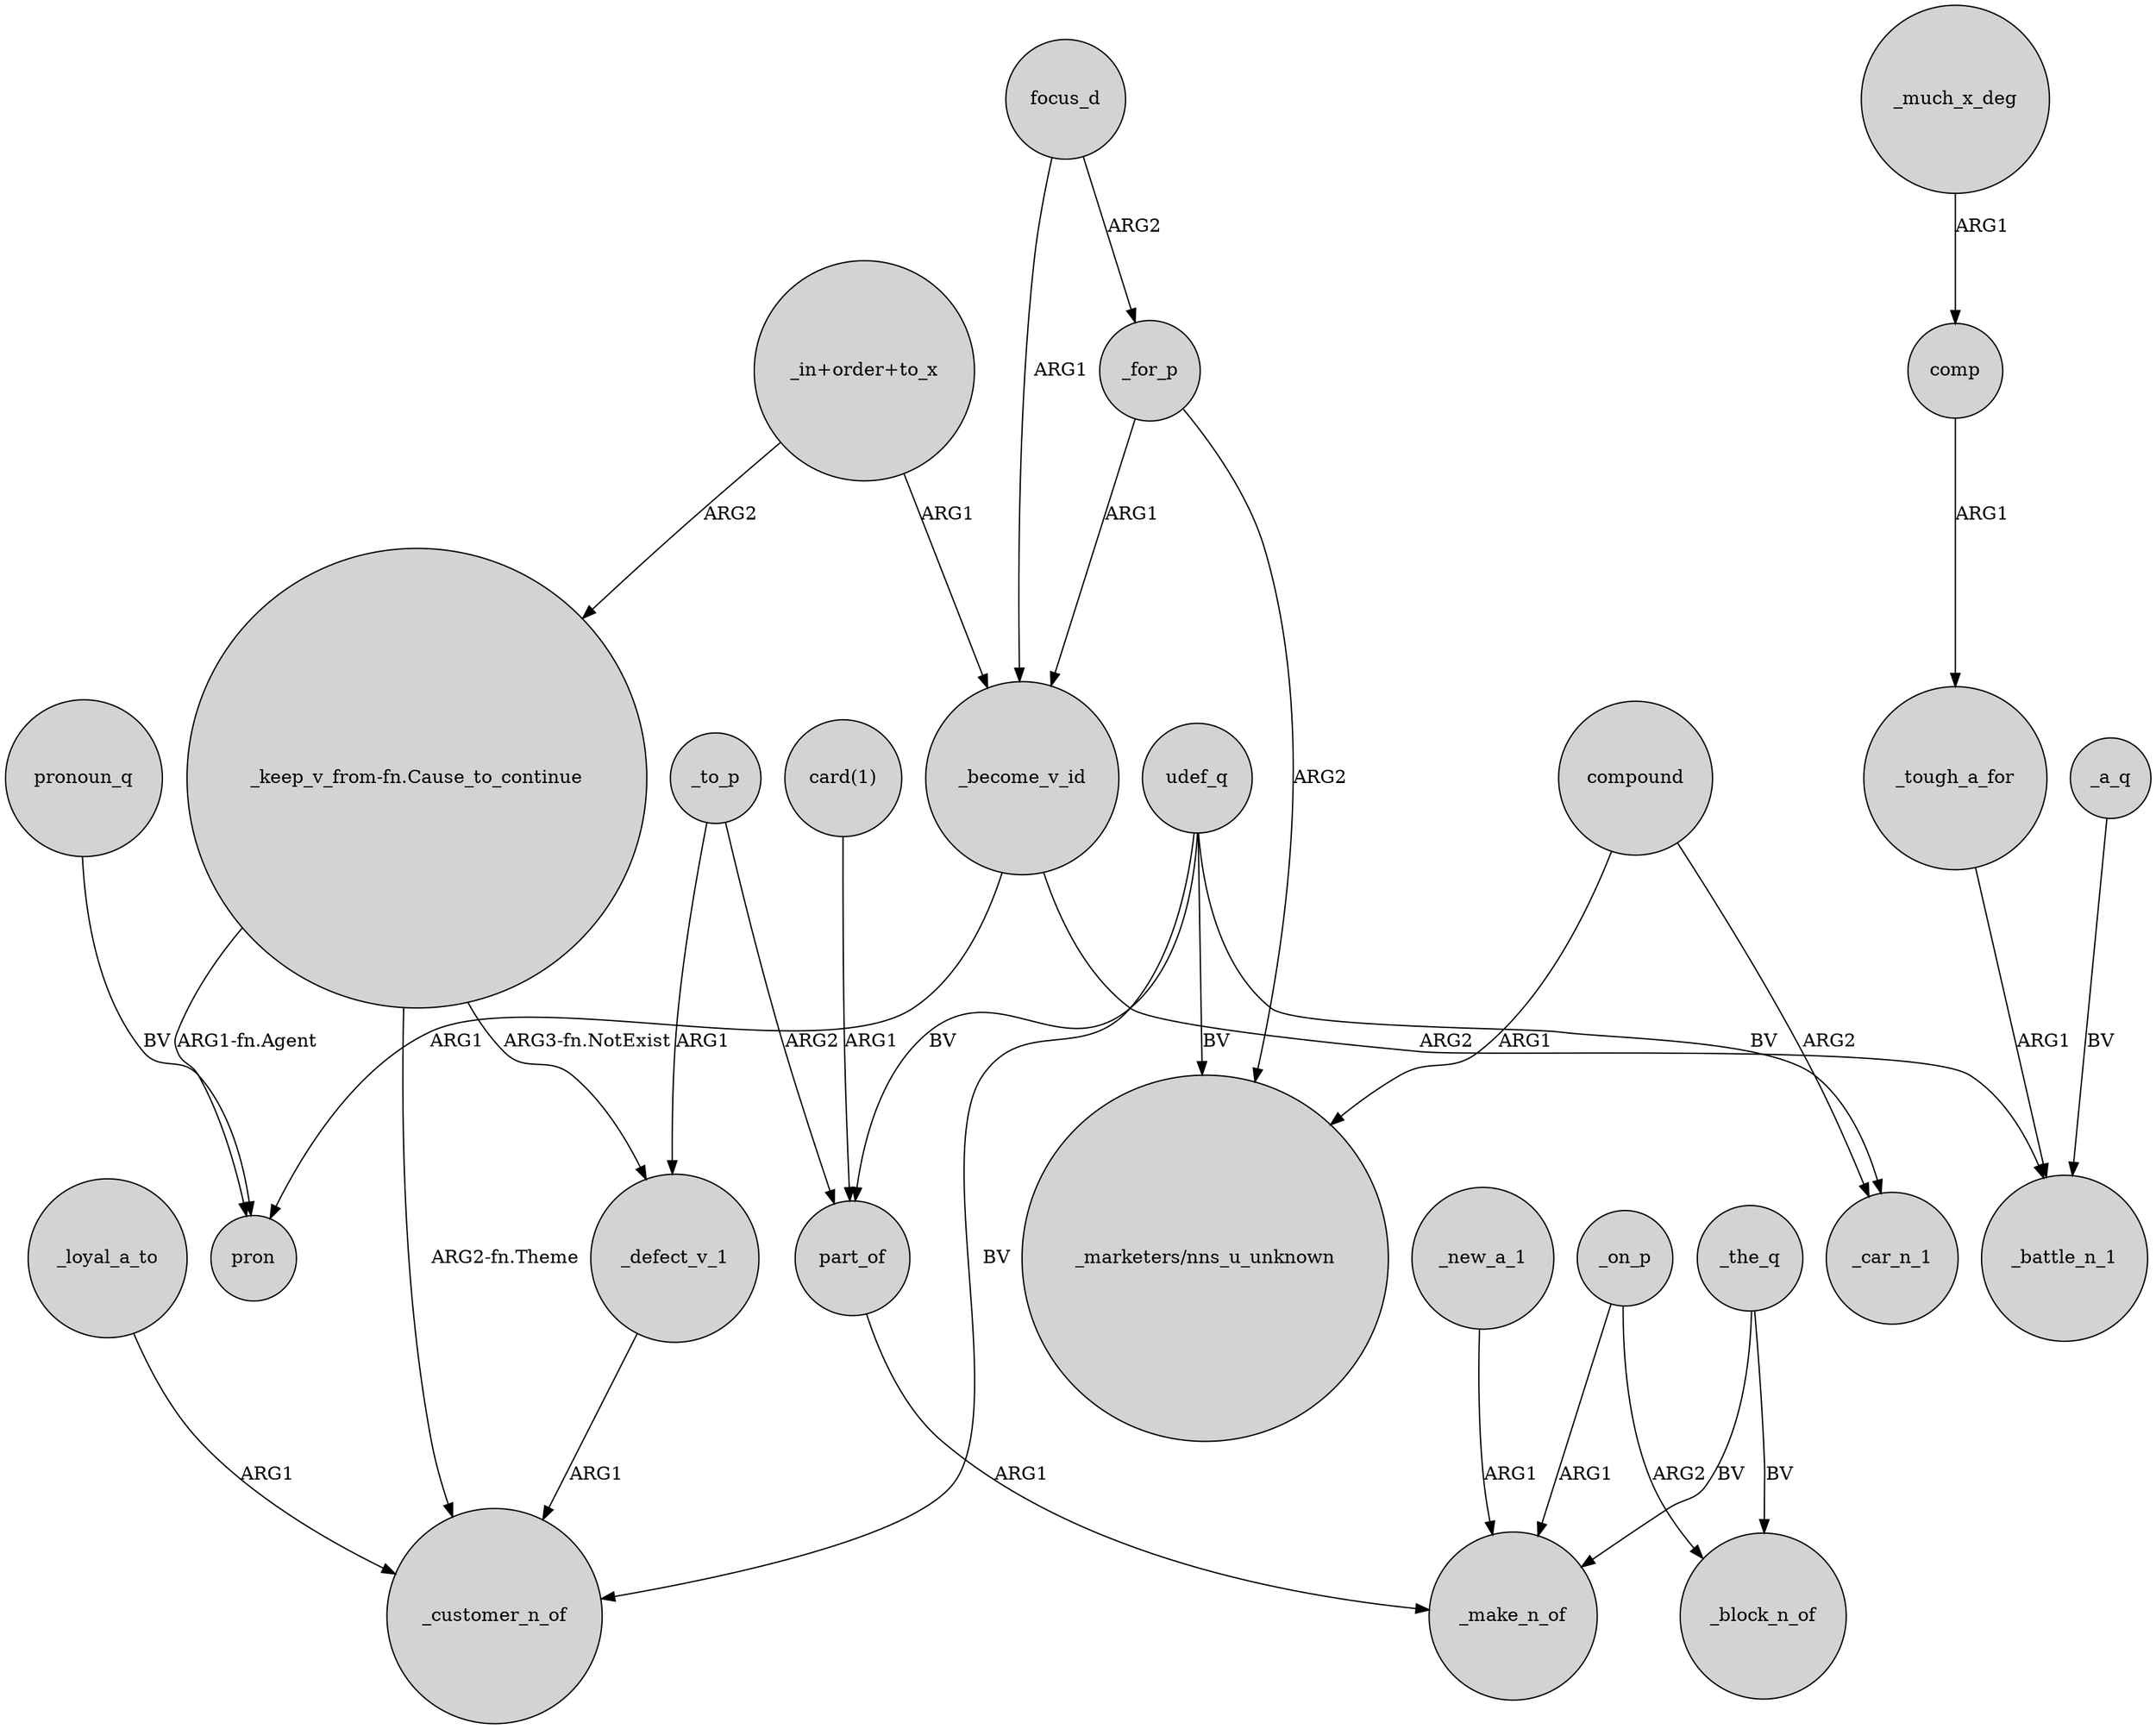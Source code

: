 digraph {
	node [shape=circle style=filled]
	"_in+order+to_x" -> _become_v_id [label=ARG1]
	"_keep_v_from-fn.Cause_to_continue" -> pron [label="ARG1-fn.Agent"]
	udef_q -> part_of [label=BV]
	"_keep_v_from-fn.Cause_to_continue" -> _customer_n_of [label="ARG2-fn.Theme"]
	_on_p -> _block_n_of [label=ARG2]
	_become_v_id -> pron [label=ARG1]
	compound -> "_marketers/nns_u_unknown" [label=ARG1]
	focus_d -> _for_p [label=ARG2]
	focus_d -> _become_v_id [label=ARG1]
	udef_q -> "_marketers/nns_u_unknown" [label=BV]
	_loyal_a_to -> _customer_n_of [label=ARG1]
	pronoun_q -> pron [label=BV]
	_on_p -> _make_n_of [label=ARG1]
	_the_q -> _block_n_of [label=BV]
	_tough_a_for -> _battle_n_1 [label=ARG1]
	_a_q -> _battle_n_1 [label=BV]
	_new_a_1 -> _make_n_of [label=ARG1]
	_defect_v_1 -> _customer_n_of [label=ARG1]
	_become_v_id -> _battle_n_1 [label=ARG2]
	_to_p -> _defect_v_1 [label=ARG1]
	"_in+order+to_x" -> "_keep_v_from-fn.Cause_to_continue" [label=ARG2]
	udef_q -> _customer_n_of [label=BV]
	_for_p -> "_marketers/nns_u_unknown" [label=ARG2]
	_the_q -> _make_n_of [label=BV]
	_to_p -> part_of [label=ARG2]
	"card(1)" -> part_of [label=ARG1]
	part_of -> _make_n_of [label=ARG1]
	udef_q -> _car_n_1 [label=BV]
	"_keep_v_from-fn.Cause_to_continue" -> _defect_v_1 [label="ARG3-fn.NotExist"]
	_much_x_deg -> comp [label=ARG1]
	comp -> _tough_a_for [label=ARG1]
	compound -> _car_n_1 [label=ARG2]
	_for_p -> _become_v_id [label=ARG1]
}
